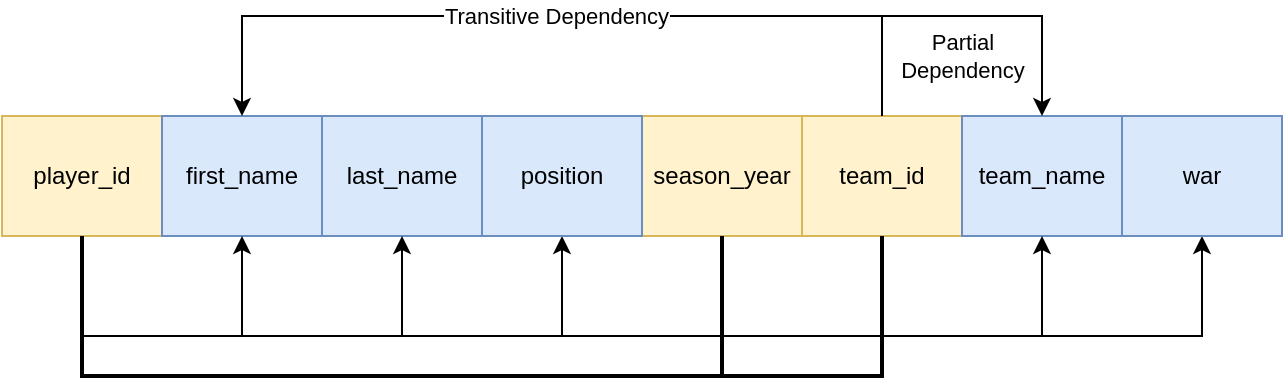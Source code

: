 <mxfile version="26.0.12" pages="3">
  <diagram name="1NF" id="nyibCcpKtxvlzPMr-AUH">
    <mxGraphModel dx="1266" dy="743" grid="1" gridSize="10" guides="1" tooltips="1" connect="1" arrows="1" fold="1" page="1" pageScale="1" pageWidth="850" pageHeight="1100" math="0" shadow="0">
      <root>
        <mxCell id="0" />
        <mxCell id="1" parent="0" />
        <mxCell id="TfNj9lMRgQH9AuEJNFXy-1" value="player_id" style="rounded=0;whiteSpace=wrap;html=1;fillColor=#fff2cc;strokeColor=#d6b656;" vertex="1" parent="1">
          <mxGeometry x="10" y="220" width="80" height="60" as="geometry" />
        </mxCell>
        <mxCell id="TfNj9lMRgQH9AuEJNFXy-6" value="first_name" style="rounded=0;whiteSpace=wrap;html=1;fillColor=#dae8fc;strokeColor=#6c8ebf;" vertex="1" parent="1">
          <mxGeometry x="90" y="220" width="80" height="60" as="geometry" />
        </mxCell>
        <mxCell id="TfNj9lMRgQH9AuEJNFXy-7" value="last_name" style="rounded=0;whiteSpace=wrap;html=1;fillColor=#dae8fc;strokeColor=#6c8ebf;" vertex="1" parent="1">
          <mxGeometry x="170" y="220" width="80" height="60" as="geometry" />
        </mxCell>
        <mxCell id="TfNj9lMRgQH9AuEJNFXy-9" value="team_id" style="rounded=0;whiteSpace=wrap;html=1;fillColor=#fff2cc;strokeColor=#d6b656;" vertex="1" parent="1">
          <mxGeometry x="410" y="220" width="80" height="60" as="geometry" />
        </mxCell>
        <mxCell id="TfNj9lMRgQH9AuEJNFXy-10" value="team_name" style="rounded=0;whiteSpace=wrap;html=1;fillColor=#dae8fc;strokeColor=#6c8ebf;" vertex="1" parent="1">
          <mxGeometry x="490" y="220" width="80" height="60" as="geometry" />
        </mxCell>
        <mxCell id="TfNj9lMRgQH9AuEJNFXy-15" value="" style="endArrow=classic;html=1;rounded=0;exitX=0.5;exitY=1;exitDx=0;exitDy=0;entryX=0.5;entryY=1;entryDx=0;entryDy=0;" edge="1" parent="1" source="TfNj9lMRgQH9AuEJNFXy-1">
          <mxGeometry width="50" height="50" relative="1" as="geometry">
            <mxPoint x="100" y="380" as="sourcePoint" />
            <mxPoint x="130" y="280" as="targetPoint" />
            <Array as="points">
              <mxPoint x="50" y="330" />
              <mxPoint x="130" y="330" />
            </Array>
          </mxGeometry>
        </mxCell>
        <mxCell id="TfNj9lMRgQH9AuEJNFXy-17" value="" style="endArrow=classic;html=1;rounded=0;exitX=0.5;exitY=1;exitDx=0;exitDy=0;entryX=0.5;entryY=1;entryDx=0;entryDy=0;" edge="1" parent="1" source="TfNj9lMRgQH9AuEJNFXy-1">
          <mxGeometry width="50" height="50" relative="1" as="geometry">
            <mxPoint x="130" y="280" as="sourcePoint" />
            <mxPoint x="210" y="280" as="targetPoint" />
            <Array as="points">
              <mxPoint x="50" y="330" />
              <mxPoint x="210" y="330" />
            </Array>
          </mxGeometry>
        </mxCell>
        <mxCell id="TfNj9lMRgQH9AuEJNFXy-21" value="" style="endArrow=classic;html=1;rounded=0;exitX=0.5;exitY=0;exitDx=0;exitDy=0;entryX=0.5;entryY=0;entryDx=0;entryDy=0;" edge="1" parent="1" source="TfNj9lMRgQH9AuEJNFXy-9" target="TfNj9lMRgQH9AuEJNFXy-10">
          <mxGeometry width="50" height="50" relative="1" as="geometry">
            <mxPoint x="290" y="90" as="sourcePoint" />
            <mxPoint x="690" y="90" as="targetPoint" />
            <Array as="points">
              <mxPoint x="450" y="170" />
              <mxPoint x="530" y="170" />
            </Array>
          </mxGeometry>
        </mxCell>
        <mxCell id="TfNj9lMRgQH9AuEJNFXy-28" value="Partial &lt;br&gt;Dependency" style="edgeLabel;html=1;align=center;verticalAlign=middle;resizable=0;points=[];" vertex="1" connectable="0" parent="TfNj9lMRgQH9AuEJNFXy-21">
          <mxGeometry y="-2" relative="1" as="geometry">
            <mxPoint y="18" as="offset" />
          </mxGeometry>
        </mxCell>
        <mxCell id="TfNj9lMRgQH9AuEJNFXy-23" value="" style="endArrow=classic;html=1;rounded=0;exitX=0.5;exitY=1;exitDx=0;exitDy=0;entryX=0.5;entryY=1;entryDx=0;entryDy=0;" edge="1" parent="1" target="TfNj9lMRgQH9AuEJNFXy-10">
          <mxGeometry width="50" height="50" relative="1" as="geometry">
            <mxPoint x="50" y="280" as="sourcePoint" />
            <mxPoint x="450" y="280" as="targetPoint" />
            <Array as="points">
              <mxPoint x="50" y="330" />
              <mxPoint x="530" y="330" />
            </Array>
          </mxGeometry>
        </mxCell>
        <mxCell id="TfNj9lMRgQH9AuEJNFXy-24" value="" style="endArrow=classic;html=1;rounded=0;exitX=0.5;exitY=1;exitDx=0;exitDy=0;entryX=0.5;entryY=1;entryDx=0;entryDy=0;" edge="1" parent="1" target="qTHf0ruvdhF4ZcqarzfZ-3">
          <mxGeometry width="50" height="50" relative="1" as="geometry">
            <mxPoint x="50" y="280" as="sourcePoint" />
            <mxPoint x="610" y="280" as="targetPoint" />
            <Array as="points">
              <mxPoint x="50" y="330" />
              <mxPoint x="290" y="330" />
            </Array>
          </mxGeometry>
        </mxCell>
        <mxCell id="TfNj9lMRgQH9AuEJNFXy-25" value="" style="endArrow=classic;html=1;rounded=0;exitX=0.5;exitY=1;exitDx=0;exitDy=0;entryX=0.5;entryY=1;entryDx=0;entryDy=0;" edge="1" parent="1" target="qTHf0ruvdhF4ZcqarzfZ-2">
          <mxGeometry width="50" height="50" relative="1" as="geometry">
            <mxPoint x="50" y="280" as="sourcePoint" />
            <mxPoint x="690" y="280" as="targetPoint" />
            <Array as="points">
              <mxPoint x="50" y="330" />
              <mxPoint x="610" y="330" />
            </Array>
          </mxGeometry>
        </mxCell>
        <mxCell id="TfNj9lMRgQH9AuEJNFXy-26" value="" style="endArrow=classic;html=1;rounded=0;entryX=0.5;entryY=0;entryDx=0;entryDy=0;" edge="1" parent="1">
          <mxGeometry width="50" height="50" relative="1" as="geometry">
            <mxPoint x="450" y="220" as="sourcePoint" />
            <mxPoint x="130" y="220" as="targetPoint" />
            <Array as="points">
              <mxPoint x="450" y="170" />
              <mxPoint x="130" y="170" />
            </Array>
          </mxGeometry>
        </mxCell>
        <mxCell id="TfNj9lMRgQH9AuEJNFXy-27" value="Transitive Dependency" style="edgeLabel;html=1;align=center;verticalAlign=middle;resizable=0;points=[];" vertex="1" connectable="0" parent="TfNj9lMRgQH9AuEJNFXy-26">
          <mxGeometry x="0.014" relative="1" as="geometry">
            <mxPoint as="offset" />
          </mxGeometry>
        </mxCell>
        <mxCell id="TfNj9lMRgQH9AuEJNFXy-30" value="season_year" style="rounded=0;whiteSpace=wrap;html=1;fillColor=#fff2cc;strokeColor=#d6b656;" vertex="1" parent="1">
          <mxGeometry x="330" y="220" width="80" height="60" as="geometry" />
        </mxCell>
        <mxCell id="qTHf0ruvdhF4ZcqarzfZ-2" value="war" style="rounded=0;whiteSpace=wrap;html=1;fillColor=#dae8fc;strokeColor=#6c8ebf;" vertex="1" parent="1">
          <mxGeometry x="570" y="220" width="80" height="60" as="geometry" />
        </mxCell>
        <mxCell id="qTHf0ruvdhF4ZcqarzfZ-3" value="position" style="rounded=0;whiteSpace=wrap;html=1;fillColor=#dae8fc;strokeColor=#6c8ebf;" vertex="1" parent="1">
          <mxGeometry x="250" y="220" width="80" height="60" as="geometry" />
        </mxCell>
        <mxCell id="qTHf0ruvdhF4ZcqarzfZ-4" value="" style="endArrow=none;html=1;rounded=0;entryX=0.5;entryY=1;entryDx=0;entryDy=0;exitX=0.5;exitY=1;exitDx=0;exitDy=0;strokeWidth=2;" edge="1" parent="1" source="TfNj9lMRgQH9AuEJNFXy-1" target="TfNj9lMRgQH9AuEJNFXy-9">
          <mxGeometry width="50" height="50" relative="1" as="geometry">
            <mxPoint x="190" y="570" as="sourcePoint" />
            <mxPoint x="450" y="360" as="targetPoint" />
            <Array as="points">
              <mxPoint x="50" y="350" />
              <mxPoint x="140" y="350" />
              <mxPoint x="200" y="350" />
              <mxPoint x="370" y="350" />
              <mxPoint x="390" y="350" />
              <mxPoint x="450" y="350" />
            </Array>
          </mxGeometry>
        </mxCell>
        <mxCell id="qTHf0ruvdhF4ZcqarzfZ-6" value="" style="endArrow=none;html=1;rounded=0;strokeWidth=2;" edge="1" parent="1">
          <mxGeometry width="50" height="50" relative="1" as="geometry">
            <mxPoint x="370" y="350" as="sourcePoint" />
            <mxPoint x="370" y="280" as="targetPoint" />
          </mxGeometry>
        </mxCell>
      </root>
    </mxGraphModel>
  </diagram>
  <diagram name="2NF" id="7e-w_NgSVPGRFYtDtqDV">
    <mxGraphModel dx="1266" dy="743" grid="1" gridSize="10" guides="1" tooltips="1" connect="1" arrows="1" fold="1" page="1" pageScale="1" pageWidth="850" pageHeight="1100" math="0" shadow="0">
      <root>
        <mxCell id="pth28cDREKRtH9ZOYf5g-0" />
        <mxCell id="pth28cDREKRtH9ZOYf5g-1" parent="pth28cDREKRtH9ZOYf5g-0" />
        <mxCell id="pth28cDREKRtH9ZOYf5g-2" value="player_id" style="rounded=0;whiteSpace=wrap;html=1;fillColor=#fff2cc;strokeColor=#d6b656;" vertex="1" parent="pth28cDREKRtH9ZOYf5g-1">
          <mxGeometry x="10" y="220" width="80" height="60" as="geometry" />
        </mxCell>
        <mxCell id="pth28cDREKRtH9ZOYf5g-3" value="player_num" style="rounded=0;whiteSpace=wrap;html=1;fillColor=#dae8fc;strokeColor=#6c8ebf;" vertex="1" parent="pth28cDREKRtH9ZOYf5g-1">
          <mxGeometry x="190" y="420" width="80" height="60" as="geometry" />
        </mxCell>
        <mxCell id="pth28cDREKRtH9ZOYf5g-4" value="first_name" style="rounded=0;whiteSpace=wrap;html=1;fillColor=#dae8fc;strokeColor=#6c8ebf;" vertex="1" parent="pth28cDREKRtH9ZOYf5g-1">
          <mxGeometry x="90" y="220" width="80" height="60" as="geometry" />
        </mxCell>
        <mxCell id="pth28cDREKRtH9ZOYf5g-5" value="last_name" style="rounded=0;whiteSpace=wrap;html=1;fillColor=#dae8fc;strokeColor=#6c8ebf;" vertex="1" parent="pth28cDREKRtH9ZOYf5g-1">
          <mxGeometry x="170" y="220" width="80" height="60" as="geometry" />
        </mxCell>
        <mxCell id="pth28cDREKRtH9ZOYf5g-6" value="date_of_birth" style="rounded=0;whiteSpace=wrap;html=1;fillColor=#dae8fc;strokeColor=#6c8ebf;" vertex="1" parent="pth28cDREKRtH9ZOYf5g-1">
          <mxGeometry x="250" y="220" width="80" height="60" as="geometry" />
        </mxCell>
        <mxCell id="pth28cDREKRtH9ZOYf5g-7" value="team_id" style="rounded=0;whiteSpace=wrap;html=1;fillColor=#fff2cc;strokeColor=#d6b656;" vertex="1" parent="pth28cDREKRtH9ZOYf5g-1">
          <mxGeometry x="30" y="420" width="80" height="60" as="geometry" />
        </mxCell>
        <mxCell id="pth28cDREKRtH9ZOYf5g-8" value="team_name" style="rounded=0;whiteSpace=wrap;html=1;fillColor=#dae8fc;strokeColor=#6c8ebf;" vertex="1" parent="pth28cDREKRtH9ZOYf5g-1">
          <mxGeometry x="110" y="530" width="80" height="60" as="geometry" />
        </mxCell>
        <mxCell id="pth28cDREKRtH9ZOYf5g-9" value="position_id" style="rounded=0;whiteSpace=wrap;html=1;fillColor=#dae8fc;strokeColor=#6c8ebf;" vertex="1" parent="pth28cDREKRtH9ZOYf5g-1">
          <mxGeometry x="330" y="220" width="80" height="60" as="geometry" />
        </mxCell>
        <mxCell id="pth28cDREKRtH9ZOYf5g-10" value="position_name" style="rounded=0;whiteSpace=wrap;html=1;fillColor=#dae8fc;strokeColor=#6c8ebf;" vertex="1" parent="pth28cDREKRtH9ZOYf5g-1">
          <mxGeometry x="410" y="220" width="80" height="60" as="geometry" />
        </mxCell>
        <mxCell id="pth28cDREKRtH9ZOYf5g-12" value="" style="endArrow=classic;html=1;rounded=0;exitX=0.5;exitY=1;exitDx=0;exitDy=0;entryX=0.5;entryY=1;entryDx=0;entryDy=0;" edge="1" parent="pth28cDREKRtH9ZOYf5g-1" source="pth28cDREKRtH9ZOYf5g-2" target="pth28cDREKRtH9ZOYf5g-4">
          <mxGeometry width="50" height="50" relative="1" as="geometry">
            <mxPoint x="130" y="280" as="sourcePoint" />
            <mxPoint x="210" y="280" as="targetPoint" />
            <Array as="points">
              <mxPoint x="50" y="330" />
              <mxPoint x="130" y="330" />
            </Array>
          </mxGeometry>
        </mxCell>
        <mxCell id="pth28cDREKRtH9ZOYf5g-13" value="" style="endArrow=classic;html=1;rounded=0;exitX=0.5;exitY=1;exitDx=0;exitDy=0;entryX=0.5;entryY=1;entryDx=0;entryDy=0;" edge="1" parent="pth28cDREKRtH9ZOYf5g-1" target="pth28cDREKRtH9ZOYf5g-5">
          <mxGeometry width="50" height="50" relative="1" as="geometry">
            <mxPoint x="50" y="280" as="sourcePoint" />
            <mxPoint x="210" y="280" as="targetPoint" />
            <Array as="points">
              <mxPoint x="50" y="330" />
              <mxPoint x="210" y="330" />
            </Array>
          </mxGeometry>
        </mxCell>
        <mxCell id="pth28cDREKRtH9ZOYf5g-14" value="" style="endArrow=classic;html=1;rounded=0;exitX=0.5;exitY=1;exitDx=0;exitDy=0;entryX=0.5;entryY=1;entryDx=0;entryDy=0;" edge="1" parent="pth28cDREKRtH9ZOYf5g-1" target="pth28cDREKRtH9ZOYf5g-6">
          <mxGeometry width="50" height="50" relative="1" as="geometry">
            <mxPoint x="50" y="280" as="sourcePoint" />
            <mxPoint x="290" y="280" as="targetPoint" />
            <Array as="points">
              <mxPoint x="50" y="330" />
              <mxPoint x="290" y="330" />
            </Array>
          </mxGeometry>
        </mxCell>
        <mxCell id="pth28cDREKRtH9ZOYf5g-18" value="" style="endArrow=classic;html=1;rounded=0;entryX=0.5;entryY=0;entryDx=0;entryDy=0;" edge="1" parent="pth28cDREKRtH9ZOYf5g-1" target="pth28cDREKRtH9ZOYf5g-10">
          <mxGeometry width="50" height="50" relative="1" as="geometry">
            <mxPoint x="370" y="220" as="sourcePoint" />
            <mxPoint x="610" y="220" as="targetPoint" />
            <Array as="points">
              <mxPoint x="370" y="170" />
              <mxPoint x="450" y="170" />
            </Array>
          </mxGeometry>
        </mxCell>
        <mxCell id="pth28cDREKRtH9ZOYf5g-24" value="Transitive&amp;nbsp;&lt;br&gt;Dependency" style="edgeLabel;html=1;align=center;verticalAlign=middle;resizable=0;points=[];" vertex="1" connectable="0" parent="pth28cDREKRtH9ZOYf5g-1">
          <mxGeometry x="410" y="190" as="geometry" />
        </mxCell>
        <mxCell id="pth28cDREKRtH9ZOYf5g-25" value="season" style="rounded=0;whiteSpace=wrap;html=1;fillColor=#dae8fc;strokeColor=#6c8ebf;" vertex="1" parent="pth28cDREKRtH9ZOYf5g-1">
          <mxGeometry x="490" y="220" width="80" height="60" as="geometry" />
        </mxCell>
        <mxCell id="pth28cDREKRtH9ZOYf5g-26" value="" style="endArrow=classic;html=1;rounded=0;exitX=0.5;exitY=1;exitDx=0;exitDy=0;entryX=0.5;entryY=1;entryDx=0;entryDy=0;" edge="1" parent="pth28cDREKRtH9ZOYf5g-1" source="pth28cDREKRtH9ZOYf5g-2" target="pth28cDREKRtH9ZOYf5g-10">
          <mxGeometry width="50" height="50" relative="1" as="geometry">
            <mxPoint x="130" y="280" as="sourcePoint" />
            <mxPoint x="770" y="280" as="targetPoint" />
            <Array as="points">
              <mxPoint x="50" y="330" />
              <mxPoint x="450" y="330" />
            </Array>
          </mxGeometry>
        </mxCell>
        <mxCell id="qsoQcUcfYFweNV26hMSh-0" value="player_id" style="rounded=0;whiteSpace=wrap;html=1;fillColor=#fff2cc;strokeColor=#d6b656;" vertex="1" parent="pth28cDREKRtH9ZOYf5g-1">
          <mxGeometry x="110" y="420" width="80" height="60" as="geometry" />
        </mxCell>
        <mxCell id="qsoQcUcfYFweNV26hMSh-1" value="team_id" style="rounded=0;whiteSpace=wrap;html=1;fillColor=#fff2cc;strokeColor=#d6b656;" vertex="1" parent="pth28cDREKRtH9ZOYf5g-1">
          <mxGeometry x="30" y="530" width="80" height="60" as="geometry" />
        </mxCell>
        <mxCell id="qsoQcUcfYFweNV26hMSh-2" value="&lt;font style=&quot;font-size: 18px;&quot;&gt;Assigned Number&lt;/font&gt;" style="text;html=1;align=left;verticalAlign=middle;whiteSpace=wrap;rounded=0;" vertex="1" parent="pth28cDREKRtH9ZOYf5g-1">
          <mxGeometry x="30" y="390" width="240" height="30" as="geometry" />
        </mxCell>
        <mxCell id="qsoQcUcfYFweNV26hMSh-3" value="&lt;font style=&quot;font-size: 18px;&quot;&gt;Assigned Number&lt;/font&gt;" style="text;html=1;align=left;verticalAlign=middle;whiteSpace=wrap;rounded=0;" vertex="1" parent="pth28cDREKRtH9ZOYf5g-1">
          <mxGeometry x="30" y="500" width="160" height="30" as="geometry" />
        </mxCell>
        <mxCell id="qsoQcUcfYFweNV26hMSh-4" value="" style="endArrow=classic;html=1;rounded=0;exitX=0.5;exitY=1;exitDx=0;exitDy=0;entryX=0.5;entryY=1;entryDx=0;entryDy=0;" edge="1" parent="pth28cDREKRtH9ZOYf5g-1" target="pth28cDREKRtH9ZOYf5g-9">
          <mxGeometry width="50" height="50" relative="1" as="geometry">
            <mxPoint x="50" y="280" as="sourcePoint" />
            <mxPoint x="450" y="280" as="targetPoint" />
            <Array as="points">
              <mxPoint x="50" y="330" />
              <mxPoint x="370" y="330" />
            </Array>
          </mxGeometry>
        </mxCell>
      </root>
    </mxGraphModel>
  </diagram>
  <diagram name="3NF" id="CCYZ14KYMx-2Z6CiCBUy">
    <mxGraphModel dx="1266" dy="743" grid="1" gridSize="10" guides="1" tooltips="1" connect="1" arrows="1" fold="1" page="1" pageScale="1" pageWidth="850" pageHeight="1100" math="0" shadow="0">
      <root>
        <mxCell id="9BuyBW4K1CV1LpMyc2EE-0" />
        <mxCell id="9BuyBW4K1CV1LpMyc2EE-1" parent="9BuyBW4K1CV1LpMyc2EE-0" />
        <mxCell id="9BuyBW4K1CV1LpMyc2EE-2" value="player_id" style="rounded=0;whiteSpace=wrap;html=1;fillColor=#fff2cc;strokeColor=#d6b656;" vertex="1" parent="9BuyBW4K1CV1LpMyc2EE-1">
          <mxGeometry x="10" y="220" width="80" height="60" as="geometry" />
        </mxCell>
        <mxCell id="9BuyBW4K1CV1LpMyc2EE-3" value="player_num" style="rounded=0;whiteSpace=wrap;html=1;fillColor=#dae8fc;strokeColor=#6c8ebf;" vertex="1" parent="9BuyBW4K1CV1LpMyc2EE-1">
          <mxGeometry x="190" y="420" width="80" height="60" as="geometry" />
        </mxCell>
        <mxCell id="9BuyBW4K1CV1LpMyc2EE-4" value="first_name" style="rounded=0;whiteSpace=wrap;html=1;fillColor=#dae8fc;strokeColor=#6c8ebf;" vertex="1" parent="9BuyBW4K1CV1LpMyc2EE-1">
          <mxGeometry x="90" y="220" width="80" height="60" as="geometry" />
        </mxCell>
        <mxCell id="9BuyBW4K1CV1LpMyc2EE-5" value="last_name" style="rounded=0;whiteSpace=wrap;html=1;fillColor=#dae8fc;strokeColor=#6c8ebf;" vertex="1" parent="9BuyBW4K1CV1LpMyc2EE-1">
          <mxGeometry x="170" y="220" width="80" height="60" as="geometry" />
        </mxCell>
        <mxCell id="9BuyBW4K1CV1LpMyc2EE-6" value="date_of_birth" style="rounded=0;whiteSpace=wrap;html=1;fillColor=#dae8fc;strokeColor=#6c8ebf;" vertex="1" parent="9BuyBW4K1CV1LpMyc2EE-1">
          <mxGeometry x="250" y="220" width="80" height="60" as="geometry" />
        </mxCell>
        <mxCell id="9BuyBW4K1CV1LpMyc2EE-7" value="team_id" style="rounded=0;whiteSpace=wrap;html=1;fillColor=#fff2cc;strokeColor=#d6b656;" vertex="1" parent="9BuyBW4K1CV1LpMyc2EE-1">
          <mxGeometry x="30" y="420" width="80" height="60" as="geometry" />
        </mxCell>
        <mxCell id="9BuyBW4K1CV1LpMyc2EE-8" value="team_name" style="rounded=0;whiteSpace=wrap;html=1;fillColor=#dae8fc;strokeColor=#6c8ebf;" vertex="1" parent="9BuyBW4K1CV1LpMyc2EE-1">
          <mxGeometry x="110" y="530" width="80" height="60" as="geometry" />
        </mxCell>
        <mxCell id="9BuyBW4K1CV1LpMyc2EE-9" value="position_id" style="rounded=0;whiteSpace=wrap;html=1;fillColor=#dae8fc;strokeColor=#6c8ebf;" vertex="1" parent="9BuyBW4K1CV1LpMyc2EE-1">
          <mxGeometry x="410" y="420" width="80" height="60" as="geometry" />
        </mxCell>
        <mxCell id="9BuyBW4K1CV1LpMyc2EE-11" value="" style="endArrow=classic;html=1;rounded=0;exitX=0.5;exitY=1;exitDx=0;exitDy=0;entryX=0.5;entryY=1;entryDx=0;entryDy=0;" edge="1" parent="9BuyBW4K1CV1LpMyc2EE-1" source="9BuyBW4K1CV1LpMyc2EE-2" target="9BuyBW4K1CV1LpMyc2EE-4">
          <mxGeometry width="50" height="50" relative="1" as="geometry">
            <mxPoint x="130" y="280" as="sourcePoint" />
            <mxPoint x="210" y="280" as="targetPoint" />
            <Array as="points">
              <mxPoint x="50" y="330" />
              <mxPoint x="130" y="330" />
            </Array>
          </mxGeometry>
        </mxCell>
        <mxCell id="9BuyBW4K1CV1LpMyc2EE-12" value="" style="endArrow=classic;html=1;rounded=0;exitX=0.5;exitY=1;exitDx=0;exitDy=0;entryX=0.5;entryY=1;entryDx=0;entryDy=0;" edge="1" parent="9BuyBW4K1CV1LpMyc2EE-1" target="9BuyBW4K1CV1LpMyc2EE-5">
          <mxGeometry width="50" height="50" relative="1" as="geometry">
            <mxPoint x="50" y="280" as="sourcePoint" />
            <mxPoint x="210" y="280" as="targetPoint" />
            <Array as="points">
              <mxPoint x="50" y="330" />
              <mxPoint x="210" y="330" />
            </Array>
          </mxGeometry>
        </mxCell>
        <mxCell id="9BuyBW4K1CV1LpMyc2EE-13" value="" style="endArrow=classic;html=1;rounded=0;exitX=0.5;exitY=1;exitDx=0;exitDy=0;entryX=0.5;entryY=1;entryDx=0;entryDy=0;" edge="1" parent="9BuyBW4K1CV1LpMyc2EE-1" target="9BuyBW4K1CV1LpMyc2EE-6">
          <mxGeometry width="50" height="50" relative="1" as="geometry">
            <mxPoint x="50" y="280" as="sourcePoint" />
            <mxPoint x="290" y="280" as="targetPoint" />
            <Array as="points">
              <mxPoint x="50" y="330" />
              <mxPoint x="290" y="330" />
            </Array>
          </mxGeometry>
        </mxCell>
        <mxCell id="9BuyBW4K1CV1LpMyc2EE-18" value="player_id" style="rounded=0;whiteSpace=wrap;html=1;fillColor=#fff2cc;strokeColor=#d6b656;" vertex="1" parent="9BuyBW4K1CV1LpMyc2EE-1">
          <mxGeometry x="110" y="420" width="80" height="60" as="geometry" />
        </mxCell>
        <mxCell id="9BuyBW4K1CV1LpMyc2EE-19" value="team_id" style="rounded=0;whiteSpace=wrap;html=1;fillColor=#fff2cc;strokeColor=#d6b656;" vertex="1" parent="9BuyBW4K1CV1LpMyc2EE-1">
          <mxGeometry x="30" y="530" width="80" height="60" as="geometry" />
        </mxCell>
        <mxCell id="9BuyBW4K1CV1LpMyc2EE-20" value="&lt;font style=&quot;font-size: 18px;&quot;&gt;ASSIGNED NUMBER&lt;/font&gt;" style="text;html=1;align=left;verticalAlign=middle;whiteSpace=wrap;rounded=0;" vertex="1" parent="9BuyBW4K1CV1LpMyc2EE-1">
          <mxGeometry x="30" y="390" width="240" height="30" as="geometry" />
        </mxCell>
        <mxCell id="9BuyBW4K1CV1LpMyc2EE-21" value="&lt;font style=&quot;font-size: 18px;&quot;&gt;TEAM&lt;/font&gt;" style="text;html=1;align=left;verticalAlign=middle;whiteSpace=wrap;rounded=0;" vertex="1" parent="9BuyBW4K1CV1LpMyc2EE-1">
          <mxGeometry x="30" y="500" width="160" height="30" as="geometry" />
        </mxCell>
        <mxCell id="6cNxsWjWBAHQ7OEO3c06-0" value="position_id" style="rounded=0;whiteSpace=wrap;html=1;fillColor=#dae8fc;strokeColor=#6c8ebf;" vertex="1" parent="9BuyBW4K1CV1LpMyc2EE-1">
          <mxGeometry x="330" y="530" width="80" height="60" as="geometry" />
        </mxCell>
        <mxCell id="6cNxsWjWBAHQ7OEO3c06-1" value="position_name" style="rounded=0;whiteSpace=wrap;html=1;fillColor=#dae8fc;strokeColor=#6c8ebf;" vertex="1" parent="9BuyBW4K1CV1LpMyc2EE-1">
          <mxGeometry x="410" y="530" width="80" height="60" as="geometry" />
        </mxCell>
        <mxCell id="6cNxsWjWBAHQ7OEO3c06-2" value="&lt;font size=&quot;4&quot;&gt;POSITION&lt;/font&gt;" style="text;html=1;align=left;verticalAlign=middle;whiteSpace=wrap;rounded=0;" vertex="1" parent="9BuyBW4K1CV1LpMyc2EE-1">
          <mxGeometry x="330" y="500" width="160" height="30" as="geometry" />
        </mxCell>
        <mxCell id="6cNxsWjWBAHQ7OEO3c06-3" value="&lt;font size=&quot;4&quot;&gt;PLAYER&lt;/font&gt;" style="text;html=1;align=left;verticalAlign=middle;whiteSpace=wrap;rounded=0;" vertex="1" parent="9BuyBW4K1CV1LpMyc2EE-1">
          <mxGeometry x="10" y="190" width="160" height="30" as="geometry" />
        </mxCell>
        <mxCell id="6cNxsWjWBAHQ7OEO3c06-4" value="player_id" style="rounded=0;whiteSpace=wrap;html=1;fillColor=#fff2cc;strokeColor=#d6b656;" vertex="1" parent="9BuyBW4K1CV1LpMyc2EE-1">
          <mxGeometry x="330" y="420" width="80" height="60" as="geometry" />
        </mxCell>
      </root>
    </mxGraphModel>
  </diagram>
</mxfile>
